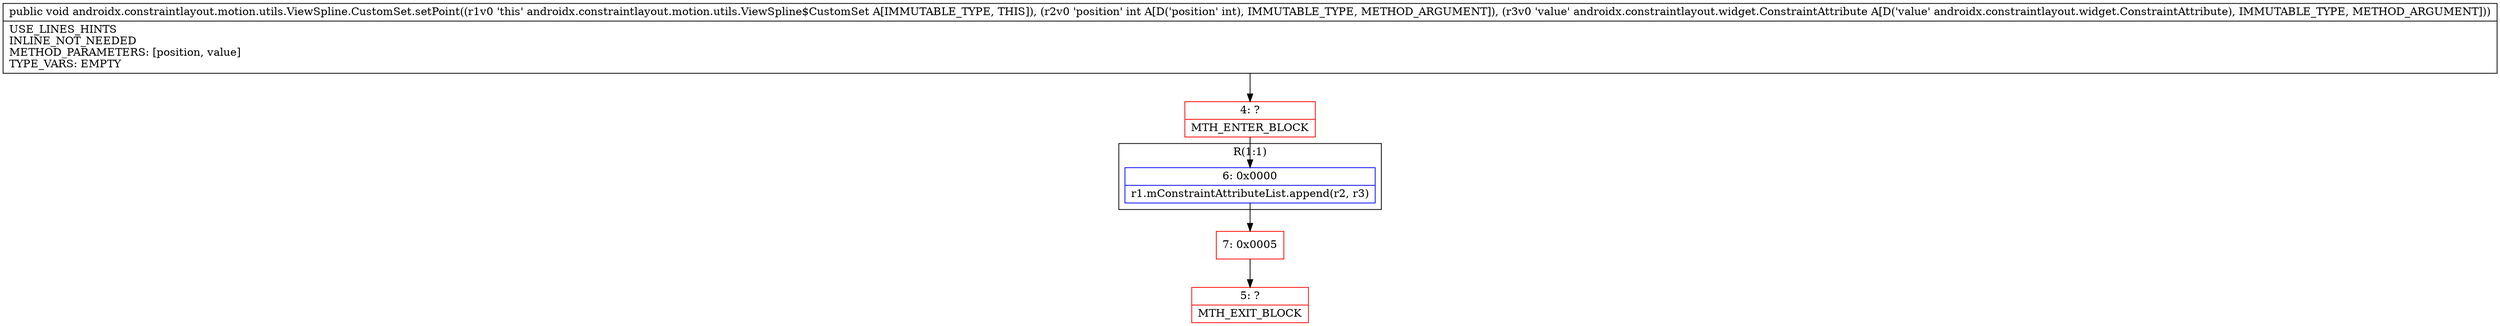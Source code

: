 digraph "CFG forandroidx.constraintlayout.motion.utils.ViewSpline.CustomSet.setPoint(ILandroidx\/constraintlayout\/widget\/ConstraintAttribute;)V" {
subgraph cluster_Region_1454023028 {
label = "R(1:1)";
node [shape=record,color=blue];
Node_6 [shape=record,label="{6\:\ 0x0000|r1.mConstraintAttributeList.append(r2, r3)\l}"];
}
Node_4 [shape=record,color=red,label="{4\:\ ?|MTH_ENTER_BLOCK\l}"];
Node_7 [shape=record,color=red,label="{7\:\ 0x0005}"];
Node_5 [shape=record,color=red,label="{5\:\ ?|MTH_EXIT_BLOCK\l}"];
MethodNode[shape=record,label="{public void androidx.constraintlayout.motion.utils.ViewSpline.CustomSet.setPoint((r1v0 'this' androidx.constraintlayout.motion.utils.ViewSpline$CustomSet A[IMMUTABLE_TYPE, THIS]), (r2v0 'position' int A[D('position' int), IMMUTABLE_TYPE, METHOD_ARGUMENT]), (r3v0 'value' androidx.constraintlayout.widget.ConstraintAttribute A[D('value' androidx.constraintlayout.widget.ConstraintAttribute), IMMUTABLE_TYPE, METHOD_ARGUMENT]))  | USE_LINES_HINTS\lINLINE_NOT_NEEDED\lMETHOD_PARAMETERS: [position, value]\lTYPE_VARS: EMPTY\l}"];
MethodNode -> Node_4;Node_6 -> Node_7;
Node_4 -> Node_6;
Node_7 -> Node_5;
}

